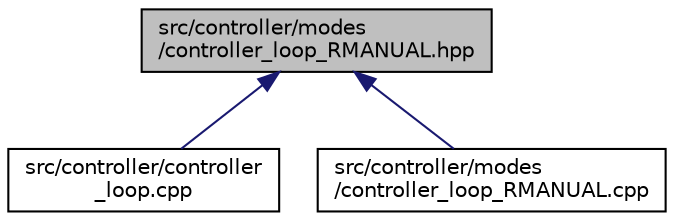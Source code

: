 digraph "src/controller/modes/controller_loop_RMANUAL.hpp"
{
 // LATEX_PDF_SIZE
  edge [fontname="Helvetica",fontsize="10",labelfontname="Helvetica",labelfontsize="10"];
  node [fontname="Helvetica",fontsize="10",shape=record];
  Node1 [label="src/controller/modes\l/controller_loop_RMANUAL.hpp",height=0.2,width=0.4,color="black", fillcolor="grey75", style="filled", fontcolor="black",tooltip=" "];
  Node1 -> Node2 [dir="back",color="midnightblue",fontsize="10",style="solid"];
  Node2 [label="src/controller/controller\l_loop.cpp",height=0.2,width=0.4,color="black", fillcolor="white", style="filled",URL="$controller__loop_8cpp.html",tooltip=" "];
  Node1 -> Node3 [dir="back",color="midnightblue",fontsize="10",style="solid"];
  Node3 [label="src/controller/modes\l/controller_loop_RMANUAL.cpp",height=0.2,width=0.4,color="black", fillcolor="white", style="filled",URL="$controller__loop___r_m_a_n_u_a_l_8cpp.html",tooltip=" "];
}
